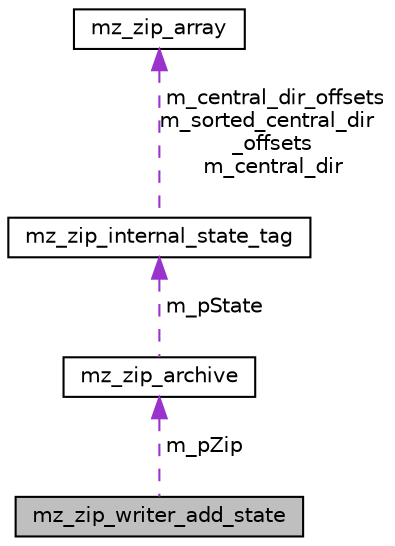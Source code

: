 digraph "mz_zip_writer_add_state"
{
 // LATEX_PDF_SIZE
  edge [fontname="Helvetica",fontsize="10",labelfontname="Helvetica",labelfontsize="10"];
  node [fontname="Helvetica",fontsize="10",shape=record];
  Node1 [label="mz_zip_writer_add_state",height=0.2,width=0.4,color="black", fillcolor="grey75", style="filled", fontcolor="black",tooltip=" "];
  Node2 -> Node1 [dir="back",color="darkorchid3",fontsize="10",style="dashed",label=" m_pZip" ,fontname="Helvetica"];
  Node2 [label="mz_zip_archive",height=0.2,width=0.4,color="black", fillcolor="white", style="filled",URL="$structmz__zip__archive.html",tooltip=" "];
  Node3 -> Node2 [dir="back",color="darkorchid3",fontsize="10",style="dashed",label=" m_pState" ,fontname="Helvetica"];
  Node3 [label="mz_zip_internal_state_tag",height=0.2,width=0.4,color="black", fillcolor="white", style="filled",URL="$structmz__zip__internal__state__tag.html",tooltip=" "];
  Node4 -> Node3 [dir="back",color="darkorchid3",fontsize="10",style="dashed",label=" m_central_dir_offsets\nm_sorted_central_dir\l_offsets\nm_central_dir" ,fontname="Helvetica"];
  Node4 [label="mz_zip_array",height=0.2,width=0.4,color="black", fillcolor="white", style="filled",URL="$structmz__zip__array.html",tooltip=" "];
}
